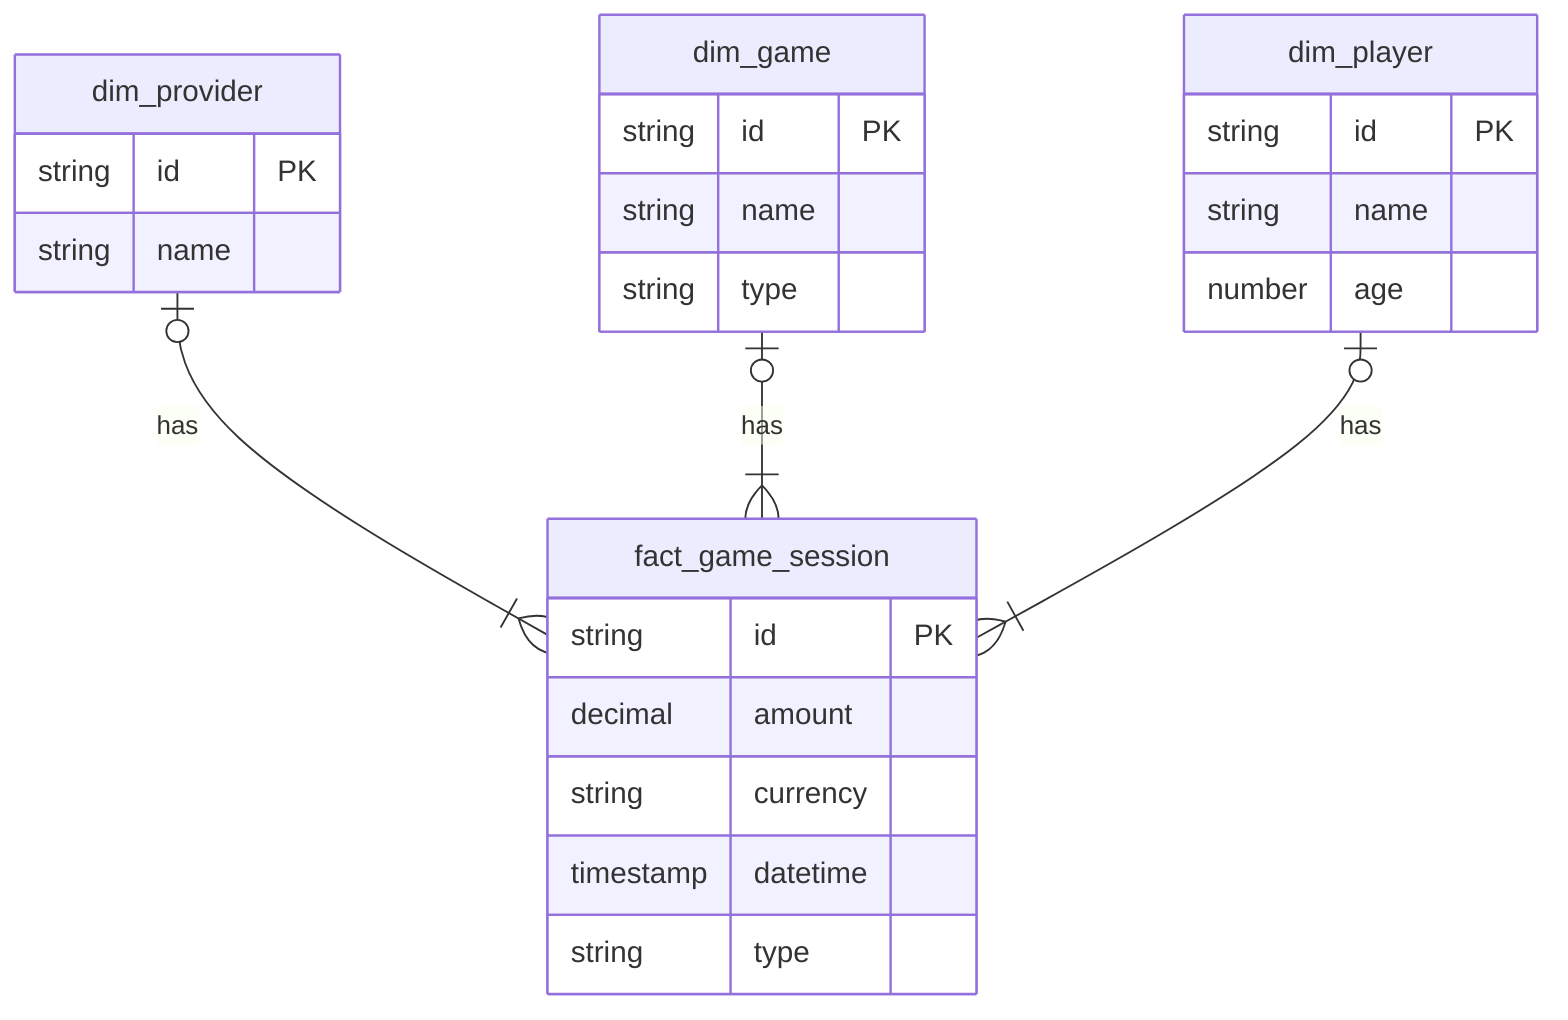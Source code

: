 erDiagram
    fact_game_session {
        string id PK
        decimal amount
        string currency
        timestamp datetime
        string type
    }

    dim_provider {
        string id PK
        string name
    }

    dim_game {
        string id PK
        string name
        string type
    }

    dim_player {
        string id PK
        string name
        number age
    }

    dim_provider o|--|{ fact_game_session : has
    dim_game o|--|{ fact_game_session : has
    dim_player o|--|{ fact_game_session : has